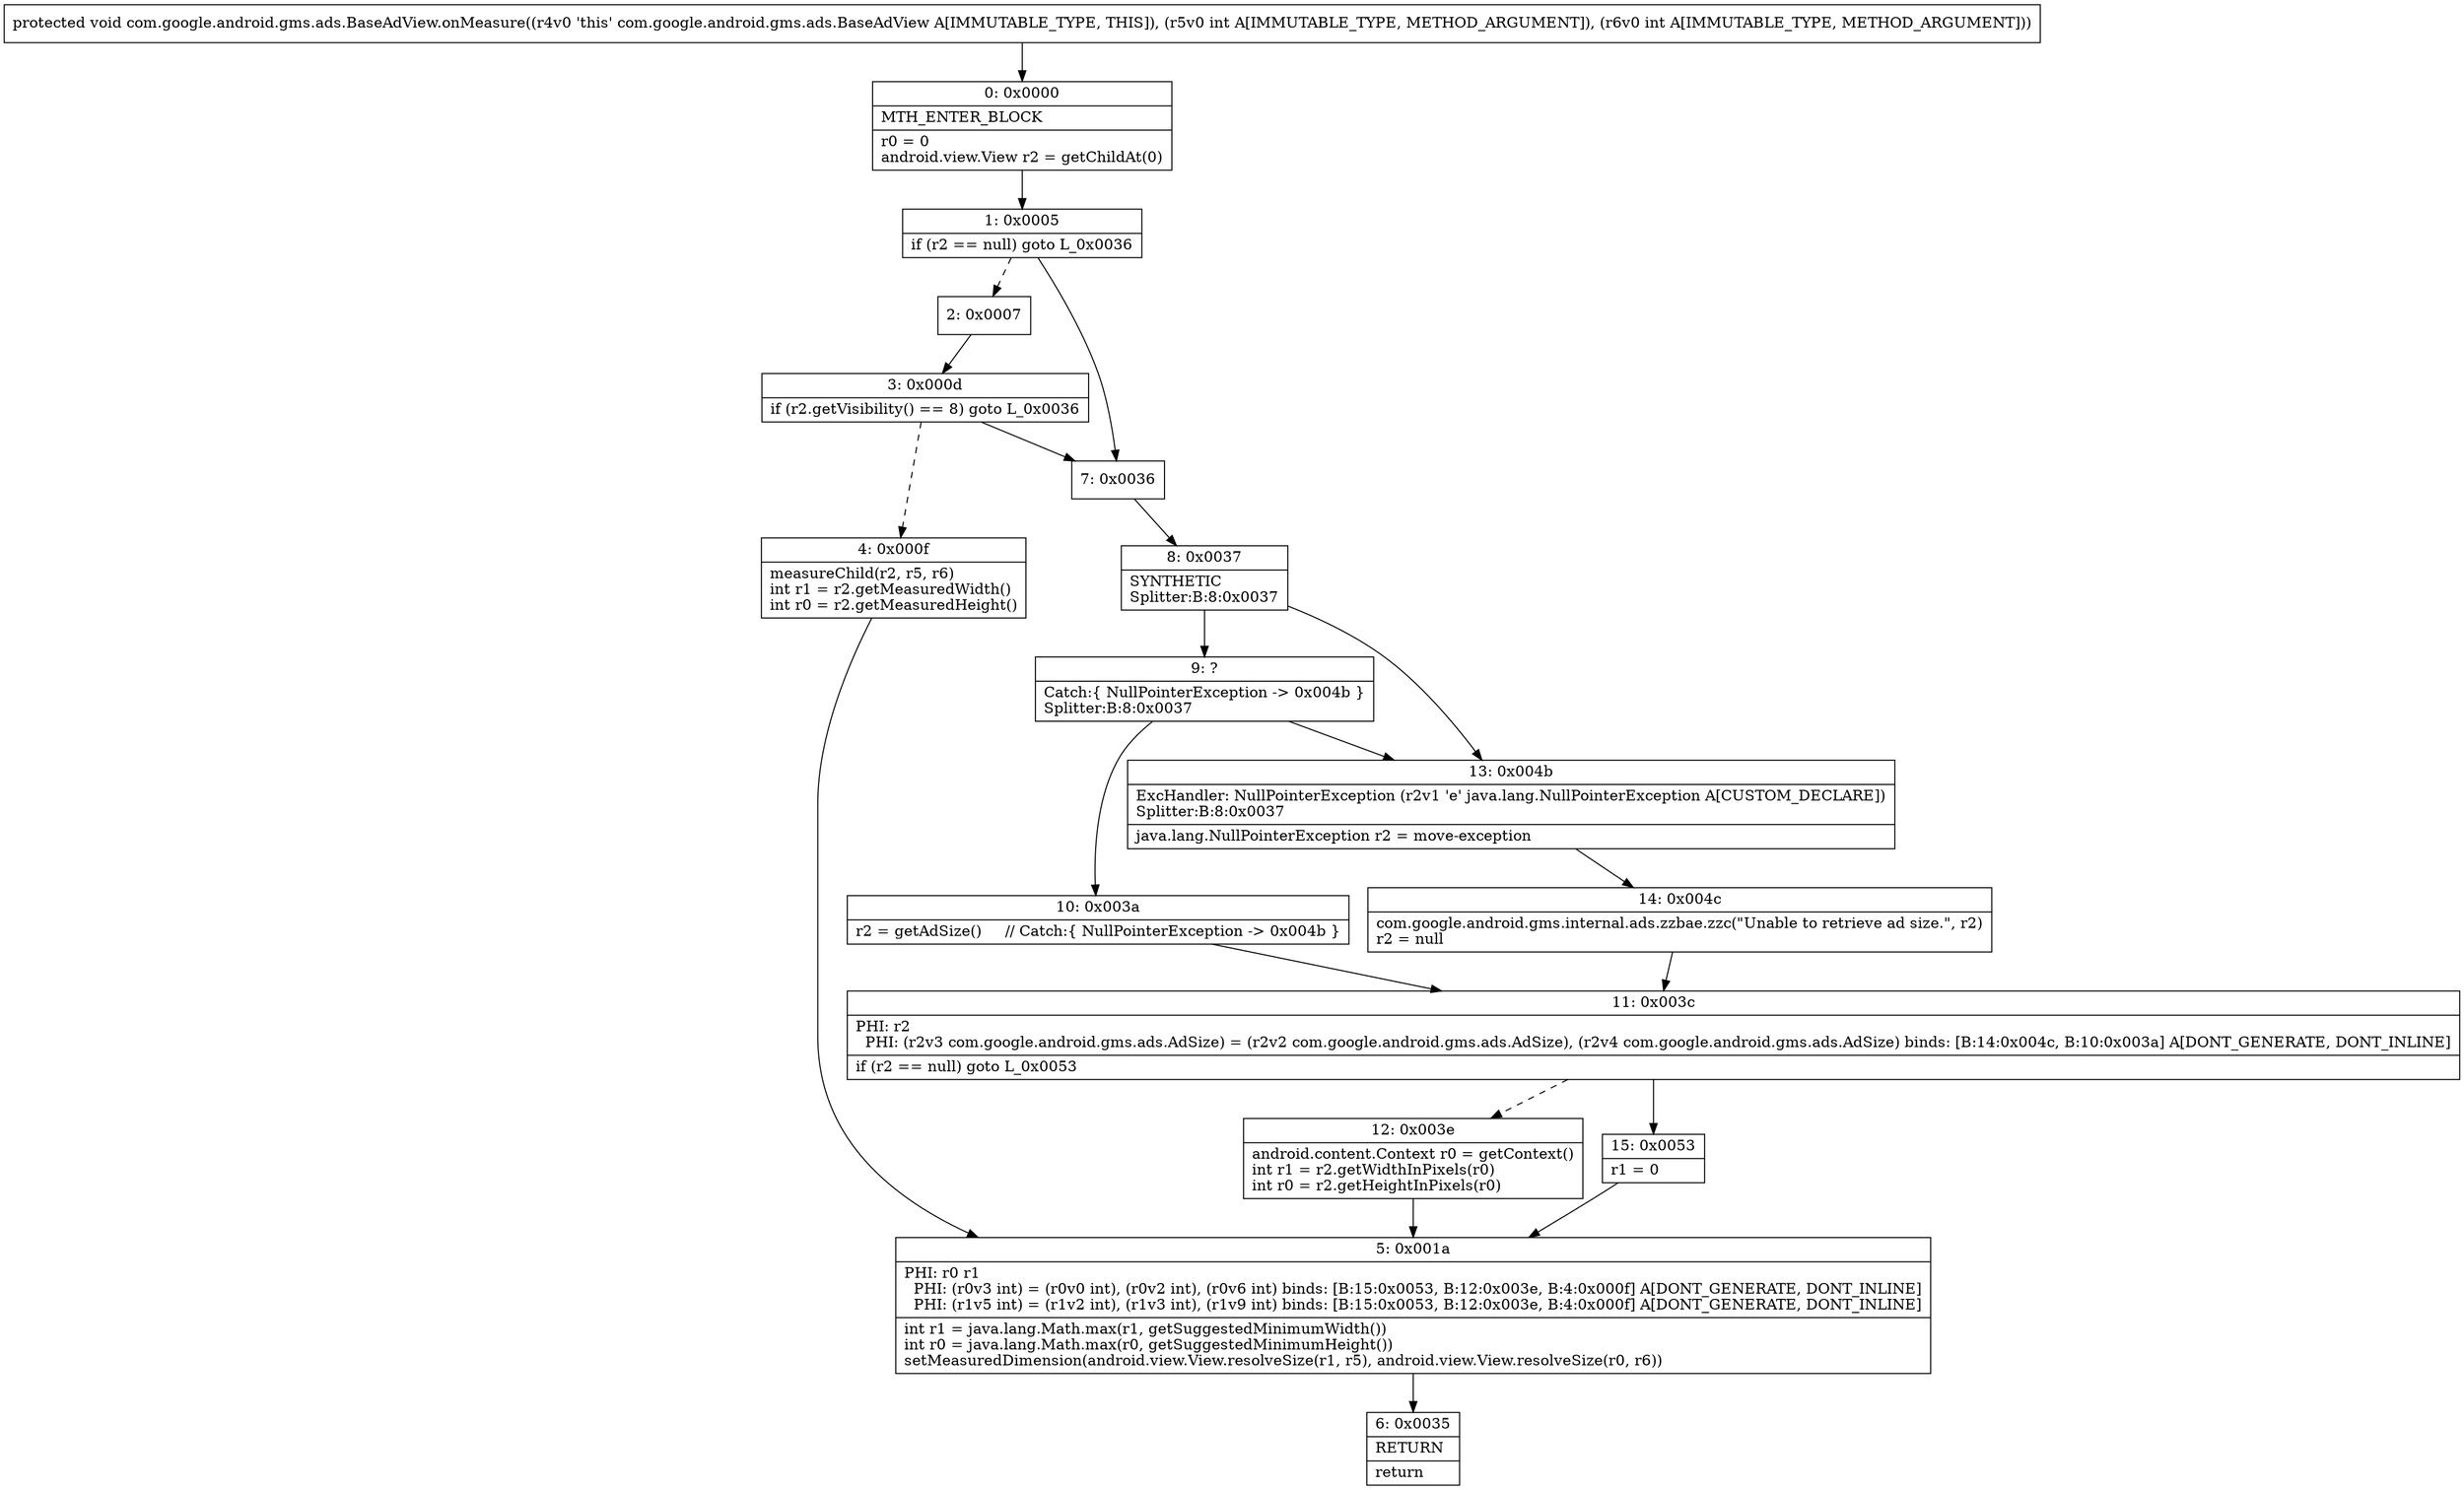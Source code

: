 digraph "CFG forcom.google.android.gms.ads.BaseAdView.onMeasure(II)V" {
Node_0 [shape=record,label="{0\:\ 0x0000|MTH_ENTER_BLOCK\l|r0 = 0\landroid.view.View r2 = getChildAt(0)\l}"];
Node_1 [shape=record,label="{1\:\ 0x0005|if (r2 == null) goto L_0x0036\l}"];
Node_2 [shape=record,label="{2\:\ 0x0007}"];
Node_3 [shape=record,label="{3\:\ 0x000d|if (r2.getVisibility() == 8) goto L_0x0036\l}"];
Node_4 [shape=record,label="{4\:\ 0x000f|measureChild(r2, r5, r6)\lint r1 = r2.getMeasuredWidth()\lint r0 = r2.getMeasuredHeight()\l}"];
Node_5 [shape=record,label="{5\:\ 0x001a|PHI: r0 r1 \l  PHI: (r0v3 int) = (r0v0 int), (r0v2 int), (r0v6 int) binds: [B:15:0x0053, B:12:0x003e, B:4:0x000f] A[DONT_GENERATE, DONT_INLINE]\l  PHI: (r1v5 int) = (r1v2 int), (r1v3 int), (r1v9 int) binds: [B:15:0x0053, B:12:0x003e, B:4:0x000f] A[DONT_GENERATE, DONT_INLINE]\l|int r1 = java.lang.Math.max(r1, getSuggestedMinimumWidth())\lint r0 = java.lang.Math.max(r0, getSuggestedMinimumHeight())\lsetMeasuredDimension(android.view.View.resolveSize(r1, r5), android.view.View.resolveSize(r0, r6))\l}"];
Node_6 [shape=record,label="{6\:\ 0x0035|RETURN\l|return\l}"];
Node_7 [shape=record,label="{7\:\ 0x0036}"];
Node_8 [shape=record,label="{8\:\ 0x0037|SYNTHETIC\lSplitter:B:8:0x0037\l}"];
Node_9 [shape=record,label="{9\:\ ?|Catch:\{ NullPointerException \-\> 0x004b \}\lSplitter:B:8:0x0037\l}"];
Node_10 [shape=record,label="{10\:\ 0x003a|r2 = getAdSize()     \/\/ Catch:\{ NullPointerException \-\> 0x004b \}\l}"];
Node_11 [shape=record,label="{11\:\ 0x003c|PHI: r2 \l  PHI: (r2v3 com.google.android.gms.ads.AdSize) = (r2v2 com.google.android.gms.ads.AdSize), (r2v4 com.google.android.gms.ads.AdSize) binds: [B:14:0x004c, B:10:0x003a] A[DONT_GENERATE, DONT_INLINE]\l|if (r2 == null) goto L_0x0053\l}"];
Node_12 [shape=record,label="{12\:\ 0x003e|android.content.Context r0 = getContext()\lint r1 = r2.getWidthInPixels(r0)\lint r0 = r2.getHeightInPixels(r0)\l}"];
Node_13 [shape=record,label="{13\:\ 0x004b|ExcHandler: NullPointerException (r2v1 'e' java.lang.NullPointerException A[CUSTOM_DECLARE])\lSplitter:B:8:0x0037\l|java.lang.NullPointerException r2 = move\-exception\l}"];
Node_14 [shape=record,label="{14\:\ 0x004c|com.google.android.gms.internal.ads.zzbae.zzc(\"Unable to retrieve ad size.\", r2)\lr2 = null\l}"];
Node_15 [shape=record,label="{15\:\ 0x0053|r1 = 0\l}"];
MethodNode[shape=record,label="{protected void com.google.android.gms.ads.BaseAdView.onMeasure((r4v0 'this' com.google.android.gms.ads.BaseAdView A[IMMUTABLE_TYPE, THIS]), (r5v0 int A[IMMUTABLE_TYPE, METHOD_ARGUMENT]), (r6v0 int A[IMMUTABLE_TYPE, METHOD_ARGUMENT])) }"];
MethodNode -> Node_0;
Node_0 -> Node_1;
Node_1 -> Node_2[style=dashed];
Node_1 -> Node_7;
Node_2 -> Node_3;
Node_3 -> Node_4[style=dashed];
Node_3 -> Node_7;
Node_4 -> Node_5;
Node_5 -> Node_6;
Node_7 -> Node_8;
Node_8 -> Node_9;
Node_8 -> Node_13;
Node_9 -> Node_10;
Node_9 -> Node_13;
Node_10 -> Node_11;
Node_11 -> Node_12[style=dashed];
Node_11 -> Node_15;
Node_12 -> Node_5;
Node_13 -> Node_14;
Node_14 -> Node_11;
Node_15 -> Node_5;
}

